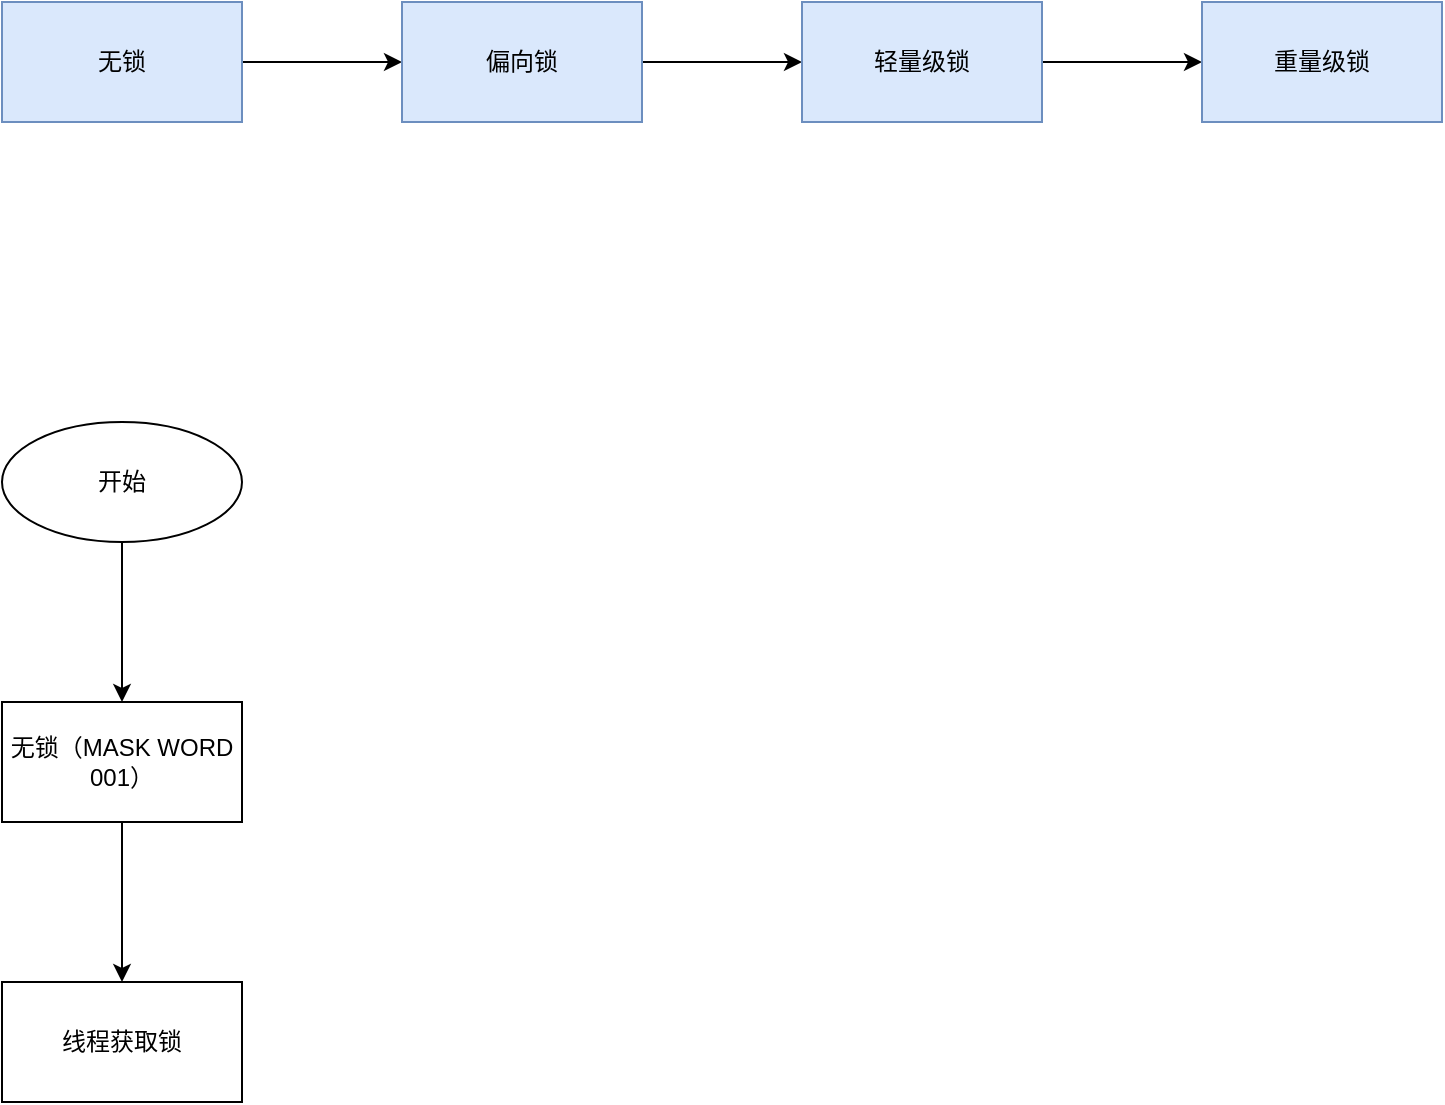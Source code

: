 <mxfile version="14.6.13" type="device"><diagram id="JF6ZcPQKryJ8Rl-vd-0q" name="第 1 页"><mxGraphModel dx="1086" dy="806" grid="1" gridSize="10" guides="1" tooltips="1" connect="1" arrows="1" fold="1" page="1" pageScale="1" pageWidth="827" pageHeight="1169" math="0" shadow="0"><root><mxCell id="0"/><mxCell id="1" parent="0"/><mxCell id="oyfsf8SvxoepvBoPXLux-3" value="" style="edgeStyle=orthogonalEdgeStyle;rounded=0;orthogonalLoop=1;jettySize=auto;html=1;" parent="1" source="oyfsf8SvxoepvBoPXLux-1" target="oyfsf8SvxoepvBoPXLux-2" edge="1"><mxGeometry relative="1" as="geometry"/></mxCell><mxCell id="oyfsf8SvxoepvBoPXLux-1" value="无锁" style="rounded=0;whiteSpace=wrap;html=1;fillColor=#dae8fc;strokeColor=#6c8ebf;" parent="1" vertex="1"><mxGeometry x="350" y="380" width="120" height="60" as="geometry"/></mxCell><mxCell id="oyfsf8SvxoepvBoPXLux-5" value="" style="edgeStyle=orthogonalEdgeStyle;rounded=0;orthogonalLoop=1;jettySize=auto;html=1;" parent="1" source="oyfsf8SvxoepvBoPXLux-2" target="oyfsf8SvxoepvBoPXLux-4" edge="1"><mxGeometry relative="1" as="geometry"/></mxCell><mxCell id="oyfsf8SvxoepvBoPXLux-2" value="偏向锁" style="rounded=0;whiteSpace=wrap;html=1;fillColor=#dae8fc;strokeColor=#6c8ebf;" parent="1" vertex="1"><mxGeometry x="550" y="380" width="120" height="60" as="geometry"/></mxCell><mxCell id="oyfsf8SvxoepvBoPXLux-7" value="" style="edgeStyle=orthogonalEdgeStyle;rounded=0;orthogonalLoop=1;jettySize=auto;html=1;" parent="1" source="oyfsf8SvxoepvBoPXLux-4" target="oyfsf8SvxoepvBoPXLux-6" edge="1"><mxGeometry relative="1" as="geometry"/></mxCell><mxCell id="oyfsf8SvxoepvBoPXLux-4" value="轻量级锁" style="rounded=0;whiteSpace=wrap;html=1;fillColor=#dae8fc;strokeColor=#6c8ebf;" parent="1" vertex="1"><mxGeometry x="750" y="380" width="120" height="60" as="geometry"/></mxCell><mxCell id="oyfsf8SvxoepvBoPXLux-6" value="重量级锁" style="rounded=0;whiteSpace=wrap;html=1;fillColor=#dae8fc;strokeColor=#6c8ebf;" parent="1" vertex="1"><mxGeometry x="950" y="380" width="120" height="60" as="geometry"/></mxCell><mxCell id="TUGQr-z1iKbrT9o1m-7p-3" value="" style="edgeStyle=orthogonalEdgeStyle;rounded=0;orthogonalLoop=1;jettySize=auto;html=1;" edge="1" parent="1" source="TUGQr-z1iKbrT9o1m-7p-1" target="TUGQr-z1iKbrT9o1m-7p-2"><mxGeometry relative="1" as="geometry"/></mxCell><mxCell id="TUGQr-z1iKbrT9o1m-7p-1" value="开始&lt;br&gt;" style="ellipse;whiteSpace=wrap;html=1;" vertex="1" parent="1"><mxGeometry x="350" y="590" width="120" height="60" as="geometry"/></mxCell><mxCell id="TUGQr-z1iKbrT9o1m-7p-5" value="" style="edgeStyle=orthogonalEdgeStyle;rounded=0;orthogonalLoop=1;jettySize=auto;html=1;" edge="1" parent="1" source="TUGQr-z1iKbrT9o1m-7p-2" target="TUGQr-z1iKbrT9o1m-7p-4"><mxGeometry relative="1" as="geometry"/></mxCell><mxCell id="TUGQr-z1iKbrT9o1m-7p-2" value="无锁（MASK WORD 001）" style="whiteSpace=wrap;html=1;" vertex="1" parent="1"><mxGeometry x="350" y="730" width="120" height="60" as="geometry"/></mxCell><mxCell id="TUGQr-z1iKbrT9o1m-7p-4" value="线程获取锁" style="whiteSpace=wrap;html=1;" vertex="1" parent="1"><mxGeometry x="350" y="870" width="120" height="60" as="geometry"/></mxCell></root></mxGraphModel></diagram></mxfile>